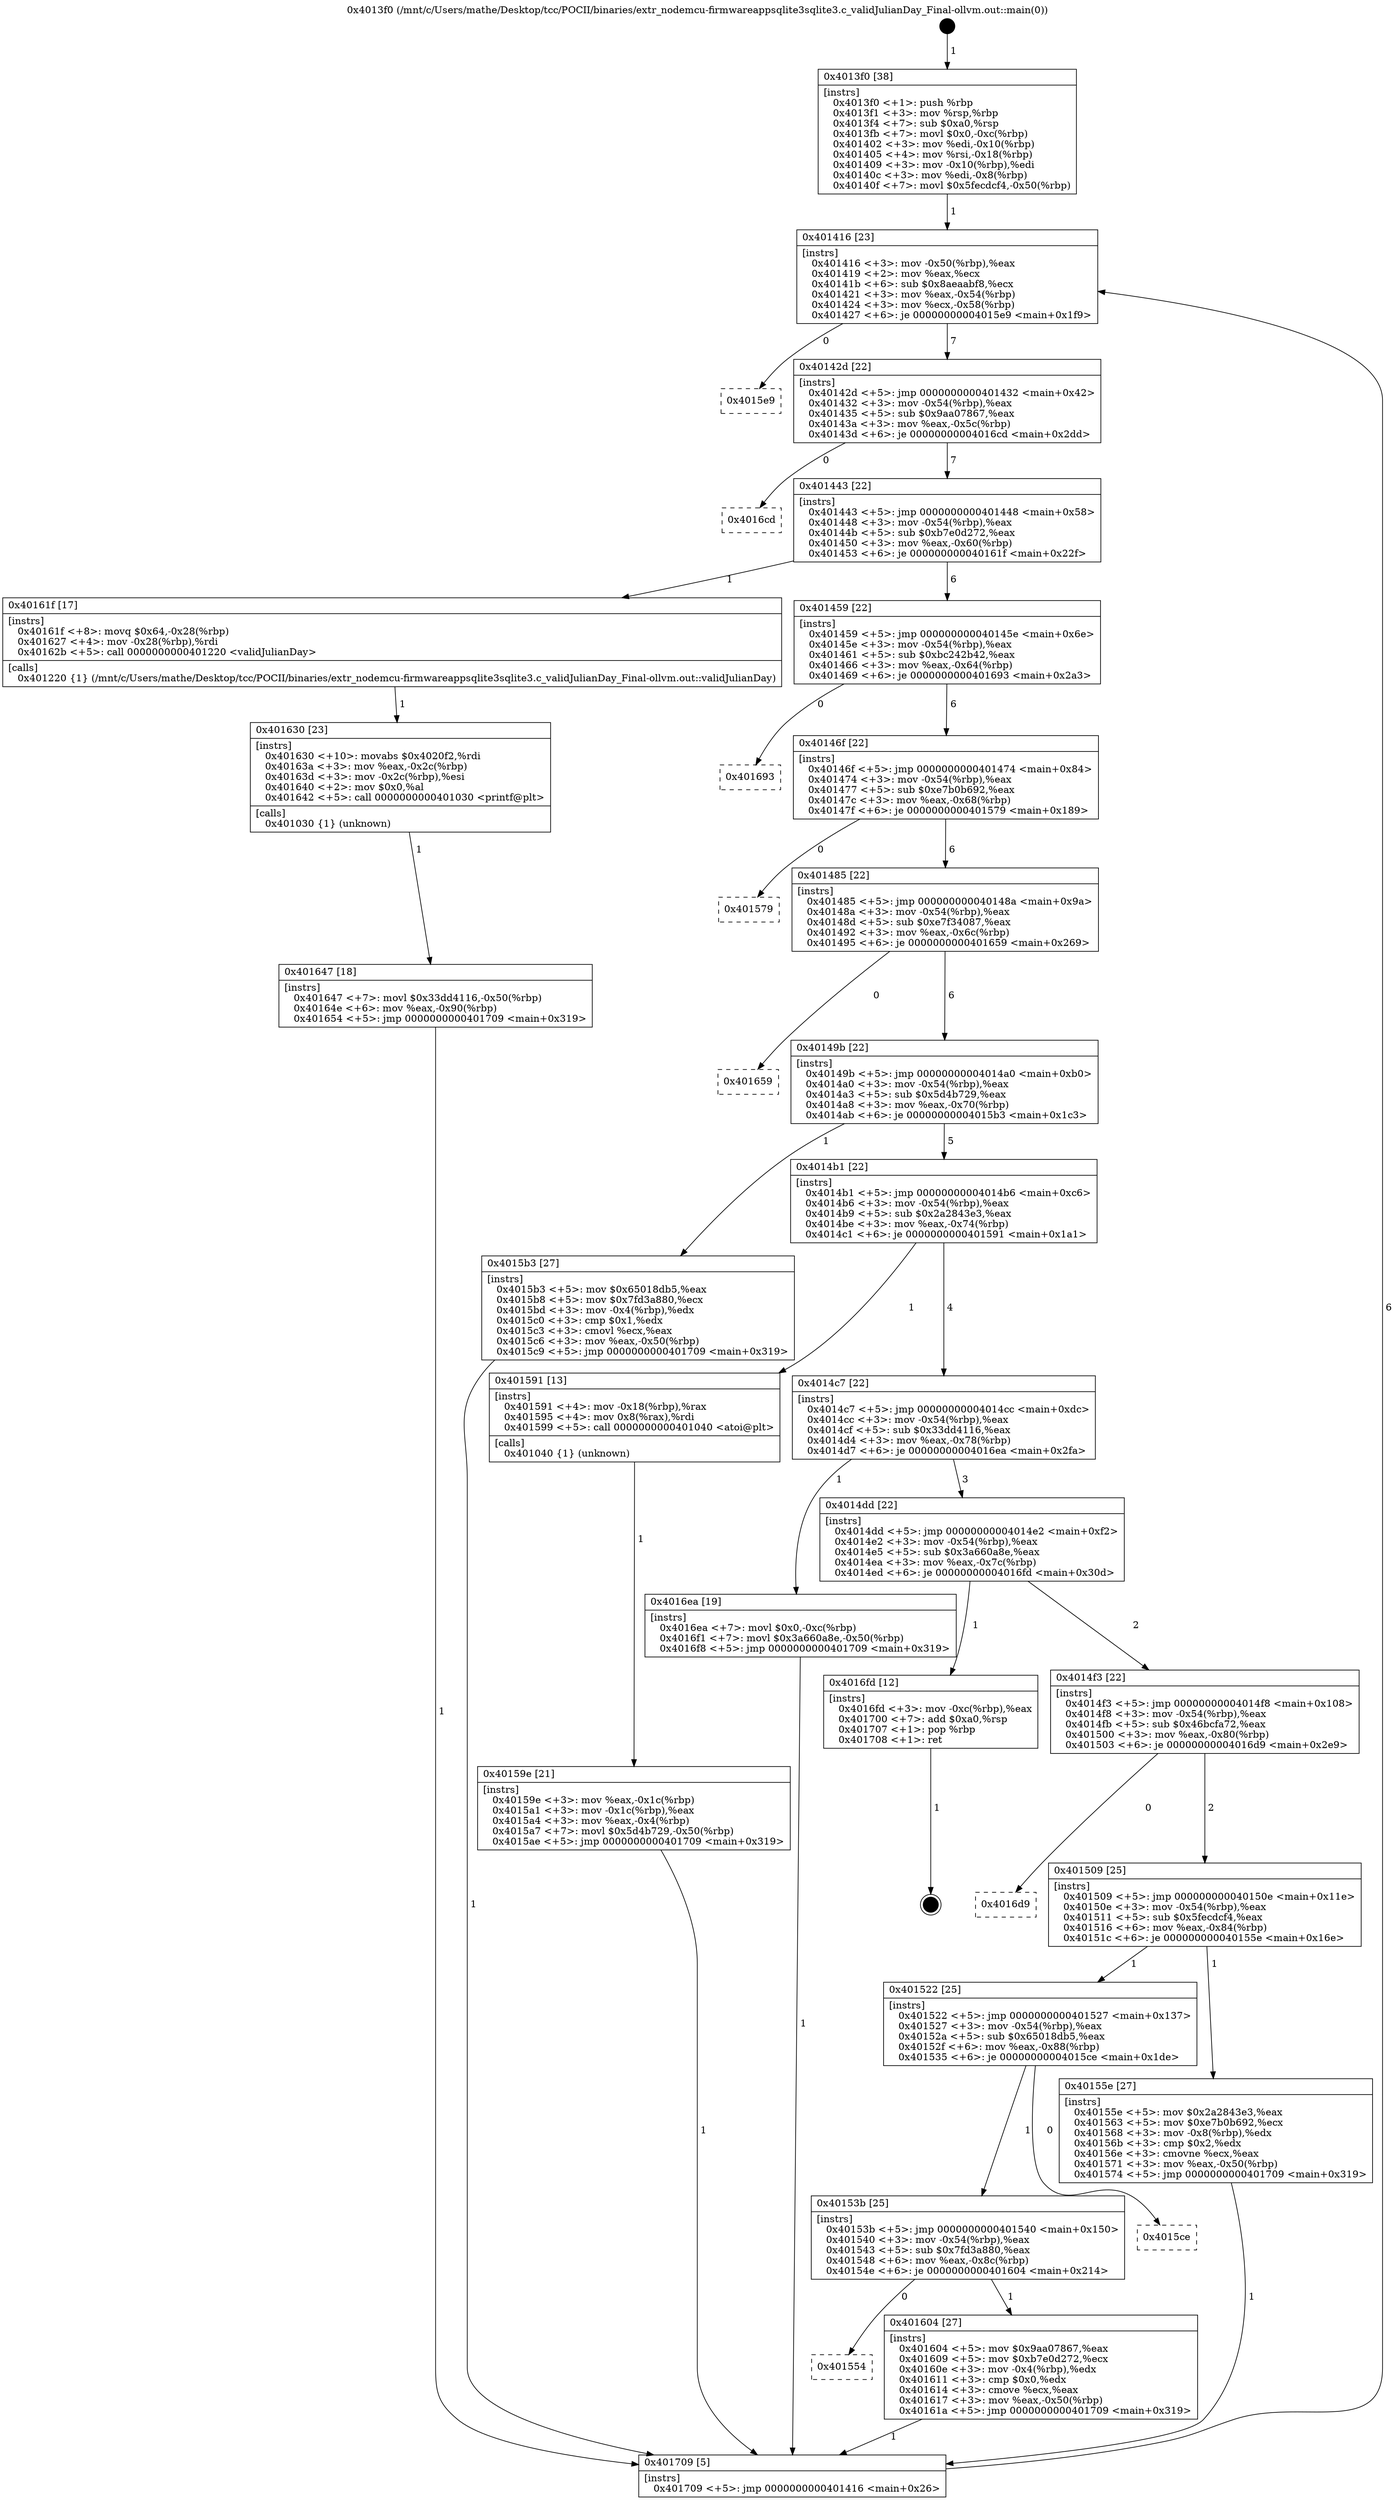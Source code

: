 digraph "0x4013f0" {
  label = "0x4013f0 (/mnt/c/Users/mathe/Desktop/tcc/POCII/binaries/extr_nodemcu-firmwareappsqlite3sqlite3.c_validJulianDay_Final-ollvm.out::main(0))"
  labelloc = "t"
  node[shape=record]

  Entry [label="",width=0.3,height=0.3,shape=circle,fillcolor=black,style=filled]
  "0x401416" [label="{
     0x401416 [23]\l
     | [instrs]\l
     &nbsp;&nbsp;0x401416 \<+3\>: mov -0x50(%rbp),%eax\l
     &nbsp;&nbsp;0x401419 \<+2\>: mov %eax,%ecx\l
     &nbsp;&nbsp;0x40141b \<+6\>: sub $0x8aeaabf8,%ecx\l
     &nbsp;&nbsp;0x401421 \<+3\>: mov %eax,-0x54(%rbp)\l
     &nbsp;&nbsp;0x401424 \<+3\>: mov %ecx,-0x58(%rbp)\l
     &nbsp;&nbsp;0x401427 \<+6\>: je 00000000004015e9 \<main+0x1f9\>\l
  }"]
  "0x4015e9" [label="{
     0x4015e9\l
  }", style=dashed]
  "0x40142d" [label="{
     0x40142d [22]\l
     | [instrs]\l
     &nbsp;&nbsp;0x40142d \<+5\>: jmp 0000000000401432 \<main+0x42\>\l
     &nbsp;&nbsp;0x401432 \<+3\>: mov -0x54(%rbp),%eax\l
     &nbsp;&nbsp;0x401435 \<+5\>: sub $0x9aa07867,%eax\l
     &nbsp;&nbsp;0x40143a \<+3\>: mov %eax,-0x5c(%rbp)\l
     &nbsp;&nbsp;0x40143d \<+6\>: je 00000000004016cd \<main+0x2dd\>\l
  }"]
  Exit [label="",width=0.3,height=0.3,shape=circle,fillcolor=black,style=filled,peripheries=2]
  "0x4016cd" [label="{
     0x4016cd\l
  }", style=dashed]
  "0x401443" [label="{
     0x401443 [22]\l
     | [instrs]\l
     &nbsp;&nbsp;0x401443 \<+5\>: jmp 0000000000401448 \<main+0x58\>\l
     &nbsp;&nbsp;0x401448 \<+3\>: mov -0x54(%rbp),%eax\l
     &nbsp;&nbsp;0x40144b \<+5\>: sub $0xb7e0d272,%eax\l
     &nbsp;&nbsp;0x401450 \<+3\>: mov %eax,-0x60(%rbp)\l
     &nbsp;&nbsp;0x401453 \<+6\>: je 000000000040161f \<main+0x22f\>\l
  }"]
  "0x401647" [label="{
     0x401647 [18]\l
     | [instrs]\l
     &nbsp;&nbsp;0x401647 \<+7\>: movl $0x33dd4116,-0x50(%rbp)\l
     &nbsp;&nbsp;0x40164e \<+6\>: mov %eax,-0x90(%rbp)\l
     &nbsp;&nbsp;0x401654 \<+5\>: jmp 0000000000401709 \<main+0x319\>\l
  }"]
  "0x40161f" [label="{
     0x40161f [17]\l
     | [instrs]\l
     &nbsp;&nbsp;0x40161f \<+8\>: movq $0x64,-0x28(%rbp)\l
     &nbsp;&nbsp;0x401627 \<+4\>: mov -0x28(%rbp),%rdi\l
     &nbsp;&nbsp;0x40162b \<+5\>: call 0000000000401220 \<validJulianDay\>\l
     | [calls]\l
     &nbsp;&nbsp;0x401220 \{1\} (/mnt/c/Users/mathe/Desktop/tcc/POCII/binaries/extr_nodemcu-firmwareappsqlite3sqlite3.c_validJulianDay_Final-ollvm.out::validJulianDay)\l
  }"]
  "0x401459" [label="{
     0x401459 [22]\l
     | [instrs]\l
     &nbsp;&nbsp;0x401459 \<+5\>: jmp 000000000040145e \<main+0x6e\>\l
     &nbsp;&nbsp;0x40145e \<+3\>: mov -0x54(%rbp),%eax\l
     &nbsp;&nbsp;0x401461 \<+5\>: sub $0xbc242b42,%eax\l
     &nbsp;&nbsp;0x401466 \<+3\>: mov %eax,-0x64(%rbp)\l
     &nbsp;&nbsp;0x401469 \<+6\>: je 0000000000401693 \<main+0x2a3\>\l
  }"]
  "0x401630" [label="{
     0x401630 [23]\l
     | [instrs]\l
     &nbsp;&nbsp;0x401630 \<+10\>: movabs $0x4020f2,%rdi\l
     &nbsp;&nbsp;0x40163a \<+3\>: mov %eax,-0x2c(%rbp)\l
     &nbsp;&nbsp;0x40163d \<+3\>: mov -0x2c(%rbp),%esi\l
     &nbsp;&nbsp;0x401640 \<+2\>: mov $0x0,%al\l
     &nbsp;&nbsp;0x401642 \<+5\>: call 0000000000401030 \<printf@plt\>\l
     | [calls]\l
     &nbsp;&nbsp;0x401030 \{1\} (unknown)\l
  }"]
  "0x401693" [label="{
     0x401693\l
  }", style=dashed]
  "0x40146f" [label="{
     0x40146f [22]\l
     | [instrs]\l
     &nbsp;&nbsp;0x40146f \<+5\>: jmp 0000000000401474 \<main+0x84\>\l
     &nbsp;&nbsp;0x401474 \<+3\>: mov -0x54(%rbp),%eax\l
     &nbsp;&nbsp;0x401477 \<+5\>: sub $0xe7b0b692,%eax\l
     &nbsp;&nbsp;0x40147c \<+3\>: mov %eax,-0x68(%rbp)\l
     &nbsp;&nbsp;0x40147f \<+6\>: je 0000000000401579 \<main+0x189\>\l
  }"]
  "0x401554" [label="{
     0x401554\l
  }", style=dashed]
  "0x401579" [label="{
     0x401579\l
  }", style=dashed]
  "0x401485" [label="{
     0x401485 [22]\l
     | [instrs]\l
     &nbsp;&nbsp;0x401485 \<+5\>: jmp 000000000040148a \<main+0x9a\>\l
     &nbsp;&nbsp;0x40148a \<+3\>: mov -0x54(%rbp),%eax\l
     &nbsp;&nbsp;0x40148d \<+5\>: sub $0xe7f34087,%eax\l
     &nbsp;&nbsp;0x401492 \<+3\>: mov %eax,-0x6c(%rbp)\l
     &nbsp;&nbsp;0x401495 \<+6\>: je 0000000000401659 \<main+0x269\>\l
  }"]
  "0x401604" [label="{
     0x401604 [27]\l
     | [instrs]\l
     &nbsp;&nbsp;0x401604 \<+5\>: mov $0x9aa07867,%eax\l
     &nbsp;&nbsp;0x401609 \<+5\>: mov $0xb7e0d272,%ecx\l
     &nbsp;&nbsp;0x40160e \<+3\>: mov -0x4(%rbp),%edx\l
     &nbsp;&nbsp;0x401611 \<+3\>: cmp $0x0,%edx\l
     &nbsp;&nbsp;0x401614 \<+3\>: cmove %ecx,%eax\l
     &nbsp;&nbsp;0x401617 \<+3\>: mov %eax,-0x50(%rbp)\l
     &nbsp;&nbsp;0x40161a \<+5\>: jmp 0000000000401709 \<main+0x319\>\l
  }"]
  "0x401659" [label="{
     0x401659\l
  }", style=dashed]
  "0x40149b" [label="{
     0x40149b [22]\l
     | [instrs]\l
     &nbsp;&nbsp;0x40149b \<+5\>: jmp 00000000004014a0 \<main+0xb0\>\l
     &nbsp;&nbsp;0x4014a0 \<+3\>: mov -0x54(%rbp),%eax\l
     &nbsp;&nbsp;0x4014a3 \<+5\>: sub $0x5d4b729,%eax\l
     &nbsp;&nbsp;0x4014a8 \<+3\>: mov %eax,-0x70(%rbp)\l
     &nbsp;&nbsp;0x4014ab \<+6\>: je 00000000004015b3 \<main+0x1c3\>\l
  }"]
  "0x40153b" [label="{
     0x40153b [25]\l
     | [instrs]\l
     &nbsp;&nbsp;0x40153b \<+5\>: jmp 0000000000401540 \<main+0x150\>\l
     &nbsp;&nbsp;0x401540 \<+3\>: mov -0x54(%rbp),%eax\l
     &nbsp;&nbsp;0x401543 \<+5\>: sub $0x7fd3a880,%eax\l
     &nbsp;&nbsp;0x401548 \<+6\>: mov %eax,-0x8c(%rbp)\l
     &nbsp;&nbsp;0x40154e \<+6\>: je 0000000000401604 \<main+0x214\>\l
  }"]
  "0x4015b3" [label="{
     0x4015b3 [27]\l
     | [instrs]\l
     &nbsp;&nbsp;0x4015b3 \<+5\>: mov $0x65018db5,%eax\l
     &nbsp;&nbsp;0x4015b8 \<+5\>: mov $0x7fd3a880,%ecx\l
     &nbsp;&nbsp;0x4015bd \<+3\>: mov -0x4(%rbp),%edx\l
     &nbsp;&nbsp;0x4015c0 \<+3\>: cmp $0x1,%edx\l
     &nbsp;&nbsp;0x4015c3 \<+3\>: cmovl %ecx,%eax\l
     &nbsp;&nbsp;0x4015c6 \<+3\>: mov %eax,-0x50(%rbp)\l
     &nbsp;&nbsp;0x4015c9 \<+5\>: jmp 0000000000401709 \<main+0x319\>\l
  }"]
  "0x4014b1" [label="{
     0x4014b1 [22]\l
     | [instrs]\l
     &nbsp;&nbsp;0x4014b1 \<+5\>: jmp 00000000004014b6 \<main+0xc6\>\l
     &nbsp;&nbsp;0x4014b6 \<+3\>: mov -0x54(%rbp),%eax\l
     &nbsp;&nbsp;0x4014b9 \<+5\>: sub $0x2a2843e3,%eax\l
     &nbsp;&nbsp;0x4014be \<+3\>: mov %eax,-0x74(%rbp)\l
     &nbsp;&nbsp;0x4014c1 \<+6\>: je 0000000000401591 \<main+0x1a1\>\l
  }"]
  "0x4015ce" [label="{
     0x4015ce\l
  }", style=dashed]
  "0x401591" [label="{
     0x401591 [13]\l
     | [instrs]\l
     &nbsp;&nbsp;0x401591 \<+4\>: mov -0x18(%rbp),%rax\l
     &nbsp;&nbsp;0x401595 \<+4\>: mov 0x8(%rax),%rdi\l
     &nbsp;&nbsp;0x401599 \<+5\>: call 0000000000401040 \<atoi@plt\>\l
     | [calls]\l
     &nbsp;&nbsp;0x401040 \{1\} (unknown)\l
  }"]
  "0x4014c7" [label="{
     0x4014c7 [22]\l
     | [instrs]\l
     &nbsp;&nbsp;0x4014c7 \<+5\>: jmp 00000000004014cc \<main+0xdc\>\l
     &nbsp;&nbsp;0x4014cc \<+3\>: mov -0x54(%rbp),%eax\l
     &nbsp;&nbsp;0x4014cf \<+5\>: sub $0x33dd4116,%eax\l
     &nbsp;&nbsp;0x4014d4 \<+3\>: mov %eax,-0x78(%rbp)\l
     &nbsp;&nbsp;0x4014d7 \<+6\>: je 00000000004016ea \<main+0x2fa\>\l
  }"]
  "0x40159e" [label="{
     0x40159e [21]\l
     | [instrs]\l
     &nbsp;&nbsp;0x40159e \<+3\>: mov %eax,-0x1c(%rbp)\l
     &nbsp;&nbsp;0x4015a1 \<+3\>: mov -0x1c(%rbp),%eax\l
     &nbsp;&nbsp;0x4015a4 \<+3\>: mov %eax,-0x4(%rbp)\l
     &nbsp;&nbsp;0x4015a7 \<+7\>: movl $0x5d4b729,-0x50(%rbp)\l
     &nbsp;&nbsp;0x4015ae \<+5\>: jmp 0000000000401709 \<main+0x319\>\l
  }"]
  "0x4016ea" [label="{
     0x4016ea [19]\l
     | [instrs]\l
     &nbsp;&nbsp;0x4016ea \<+7\>: movl $0x0,-0xc(%rbp)\l
     &nbsp;&nbsp;0x4016f1 \<+7\>: movl $0x3a660a8e,-0x50(%rbp)\l
     &nbsp;&nbsp;0x4016f8 \<+5\>: jmp 0000000000401709 \<main+0x319\>\l
  }"]
  "0x4014dd" [label="{
     0x4014dd [22]\l
     | [instrs]\l
     &nbsp;&nbsp;0x4014dd \<+5\>: jmp 00000000004014e2 \<main+0xf2\>\l
     &nbsp;&nbsp;0x4014e2 \<+3\>: mov -0x54(%rbp),%eax\l
     &nbsp;&nbsp;0x4014e5 \<+5\>: sub $0x3a660a8e,%eax\l
     &nbsp;&nbsp;0x4014ea \<+3\>: mov %eax,-0x7c(%rbp)\l
     &nbsp;&nbsp;0x4014ed \<+6\>: je 00000000004016fd \<main+0x30d\>\l
  }"]
  "0x4013f0" [label="{
     0x4013f0 [38]\l
     | [instrs]\l
     &nbsp;&nbsp;0x4013f0 \<+1\>: push %rbp\l
     &nbsp;&nbsp;0x4013f1 \<+3\>: mov %rsp,%rbp\l
     &nbsp;&nbsp;0x4013f4 \<+7\>: sub $0xa0,%rsp\l
     &nbsp;&nbsp;0x4013fb \<+7\>: movl $0x0,-0xc(%rbp)\l
     &nbsp;&nbsp;0x401402 \<+3\>: mov %edi,-0x10(%rbp)\l
     &nbsp;&nbsp;0x401405 \<+4\>: mov %rsi,-0x18(%rbp)\l
     &nbsp;&nbsp;0x401409 \<+3\>: mov -0x10(%rbp),%edi\l
     &nbsp;&nbsp;0x40140c \<+3\>: mov %edi,-0x8(%rbp)\l
     &nbsp;&nbsp;0x40140f \<+7\>: movl $0x5fecdcf4,-0x50(%rbp)\l
  }"]
  "0x4016fd" [label="{
     0x4016fd [12]\l
     | [instrs]\l
     &nbsp;&nbsp;0x4016fd \<+3\>: mov -0xc(%rbp),%eax\l
     &nbsp;&nbsp;0x401700 \<+7\>: add $0xa0,%rsp\l
     &nbsp;&nbsp;0x401707 \<+1\>: pop %rbp\l
     &nbsp;&nbsp;0x401708 \<+1\>: ret\l
  }"]
  "0x4014f3" [label="{
     0x4014f3 [22]\l
     | [instrs]\l
     &nbsp;&nbsp;0x4014f3 \<+5\>: jmp 00000000004014f8 \<main+0x108\>\l
     &nbsp;&nbsp;0x4014f8 \<+3\>: mov -0x54(%rbp),%eax\l
     &nbsp;&nbsp;0x4014fb \<+5\>: sub $0x46bcfa72,%eax\l
     &nbsp;&nbsp;0x401500 \<+3\>: mov %eax,-0x80(%rbp)\l
     &nbsp;&nbsp;0x401503 \<+6\>: je 00000000004016d9 \<main+0x2e9\>\l
  }"]
  "0x401709" [label="{
     0x401709 [5]\l
     | [instrs]\l
     &nbsp;&nbsp;0x401709 \<+5\>: jmp 0000000000401416 \<main+0x26\>\l
  }"]
  "0x4016d9" [label="{
     0x4016d9\l
  }", style=dashed]
  "0x401509" [label="{
     0x401509 [25]\l
     | [instrs]\l
     &nbsp;&nbsp;0x401509 \<+5\>: jmp 000000000040150e \<main+0x11e\>\l
     &nbsp;&nbsp;0x40150e \<+3\>: mov -0x54(%rbp),%eax\l
     &nbsp;&nbsp;0x401511 \<+5\>: sub $0x5fecdcf4,%eax\l
     &nbsp;&nbsp;0x401516 \<+6\>: mov %eax,-0x84(%rbp)\l
     &nbsp;&nbsp;0x40151c \<+6\>: je 000000000040155e \<main+0x16e\>\l
  }"]
  "0x401522" [label="{
     0x401522 [25]\l
     | [instrs]\l
     &nbsp;&nbsp;0x401522 \<+5\>: jmp 0000000000401527 \<main+0x137\>\l
     &nbsp;&nbsp;0x401527 \<+3\>: mov -0x54(%rbp),%eax\l
     &nbsp;&nbsp;0x40152a \<+5\>: sub $0x65018db5,%eax\l
     &nbsp;&nbsp;0x40152f \<+6\>: mov %eax,-0x88(%rbp)\l
     &nbsp;&nbsp;0x401535 \<+6\>: je 00000000004015ce \<main+0x1de\>\l
  }"]
  "0x40155e" [label="{
     0x40155e [27]\l
     | [instrs]\l
     &nbsp;&nbsp;0x40155e \<+5\>: mov $0x2a2843e3,%eax\l
     &nbsp;&nbsp;0x401563 \<+5\>: mov $0xe7b0b692,%ecx\l
     &nbsp;&nbsp;0x401568 \<+3\>: mov -0x8(%rbp),%edx\l
     &nbsp;&nbsp;0x40156b \<+3\>: cmp $0x2,%edx\l
     &nbsp;&nbsp;0x40156e \<+3\>: cmovne %ecx,%eax\l
     &nbsp;&nbsp;0x401571 \<+3\>: mov %eax,-0x50(%rbp)\l
     &nbsp;&nbsp;0x401574 \<+5\>: jmp 0000000000401709 \<main+0x319\>\l
  }"]
  Entry -> "0x4013f0" [label=" 1"]
  "0x401416" -> "0x4015e9" [label=" 0"]
  "0x401416" -> "0x40142d" [label=" 7"]
  "0x4016fd" -> Exit [label=" 1"]
  "0x40142d" -> "0x4016cd" [label=" 0"]
  "0x40142d" -> "0x401443" [label=" 7"]
  "0x4016ea" -> "0x401709" [label=" 1"]
  "0x401443" -> "0x40161f" [label=" 1"]
  "0x401443" -> "0x401459" [label=" 6"]
  "0x401647" -> "0x401709" [label=" 1"]
  "0x401459" -> "0x401693" [label=" 0"]
  "0x401459" -> "0x40146f" [label=" 6"]
  "0x401630" -> "0x401647" [label=" 1"]
  "0x40146f" -> "0x401579" [label=" 0"]
  "0x40146f" -> "0x401485" [label=" 6"]
  "0x40161f" -> "0x401630" [label=" 1"]
  "0x401485" -> "0x401659" [label=" 0"]
  "0x401485" -> "0x40149b" [label=" 6"]
  "0x401604" -> "0x401709" [label=" 1"]
  "0x40149b" -> "0x4015b3" [label=" 1"]
  "0x40149b" -> "0x4014b1" [label=" 5"]
  "0x40153b" -> "0x401604" [label=" 1"]
  "0x4014b1" -> "0x401591" [label=" 1"]
  "0x4014b1" -> "0x4014c7" [label=" 4"]
  "0x40153b" -> "0x401554" [label=" 0"]
  "0x4014c7" -> "0x4016ea" [label=" 1"]
  "0x4014c7" -> "0x4014dd" [label=" 3"]
  "0x401522" -> "0x4015ce" [label=" 0"]
  "0x4014dd" -> "0x4016fd" [label=" 1"]
  "0x4014dd" -> "0x4014f3" [label=" 2"]
  "0x401522" -> "0x40153b" [label=" 1"]
  "0x4014f3" -> "0x4016d9" [label=" 0"]
  "0x4014f3" -> "0x401509" [label=" 2"]
  "0x4015b3" -> "0x401709" [label=" 1"]
  "0x401509" -> "0x40155e" [label=" 1"]
  "0x401509" -> "0x401522" [label=" 1"]
  "0x40155e" -> "0x401709" [label=" 1"]
  "0x4013f0" -> "0x401416" [label=" 1"]
  "0x401709" -> "0x401416" [label=" 6"]
  "0x401591" -> "0x40159e" [label=" 1"]
  "0x40159e" -> "0x401709" [label=" 1"]
}
